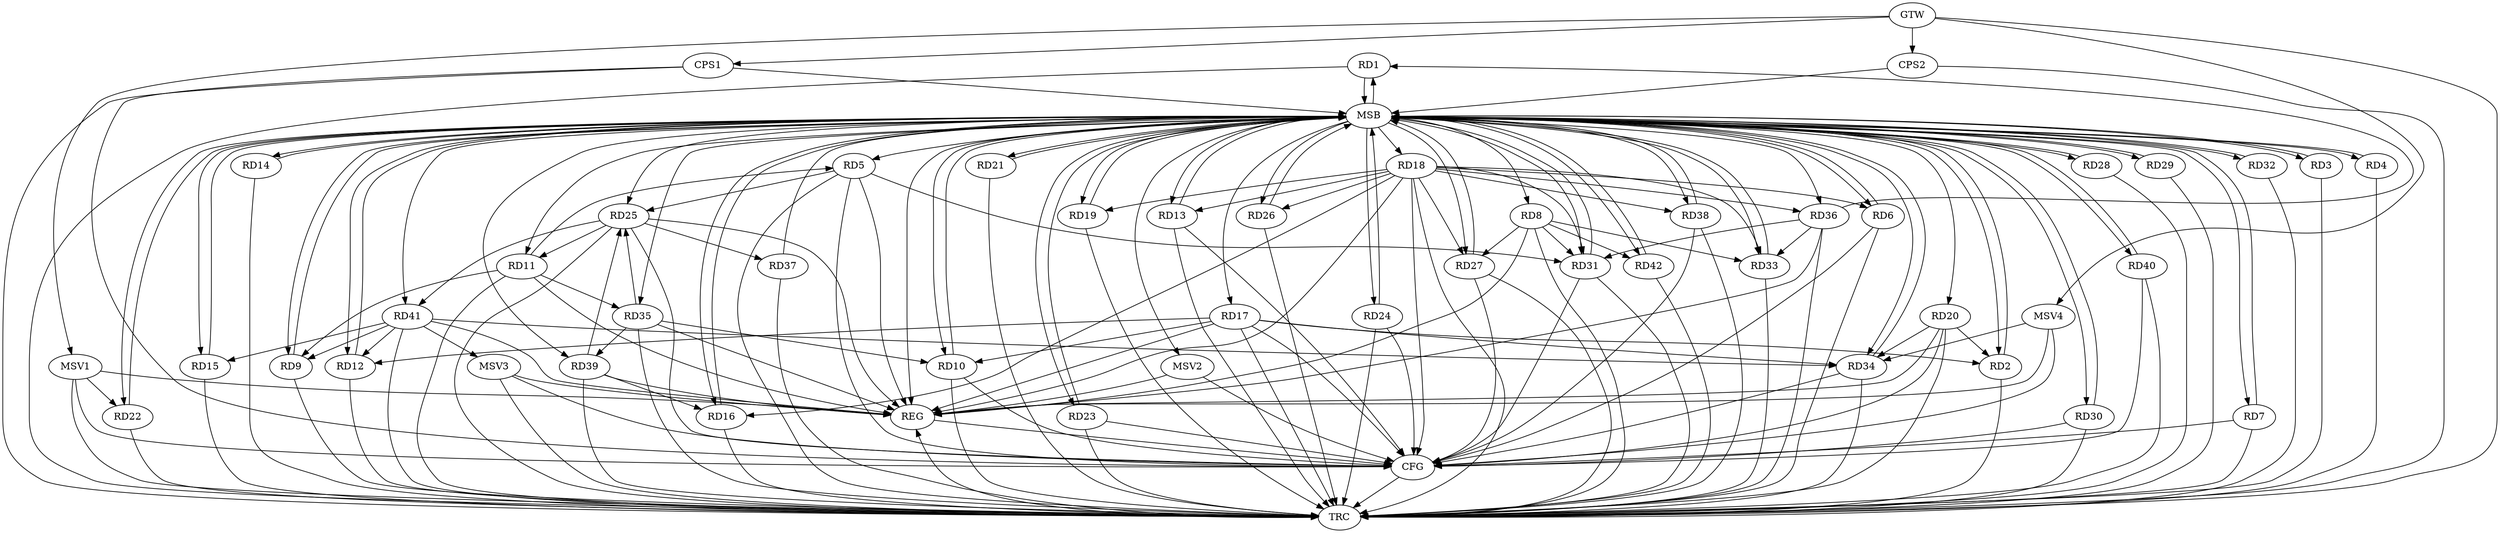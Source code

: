strict digraph G {
  RD1 [ label="RD1" ];
  RD2 [ label="RD2" ];
  RD3 [ label="RD3" ];
  RD4 [ label="RD4" ];
  RD5 [ label="RD5" ];
  RD6 [ label="RD6" ];
  RD7 [ label="RD7" ];
  RD8 [ label="RD8" ];
  RD9 [ label="RD9" ];
  RD10 [ label="RD10" ];
  RD11 [ label="RD11" ];
  RD12 [ label="RD12" ];
  RD13 [ label="RD13" ];
  RD14 [ label="RD14" ];
  RD15 [ label="RD15" ];
  RD16 [ label="RD16" ];
  RD17 [ label="RD17" ];
  RD18 [ label="RD18" ];
  RD19 [ label="RD19" ];
  RD20 [ label="RD20" ];
  RD21 [ label="RD21" ];
  RD22 [ label="RD22" ];
  RD23 [ label="RD23" ];
  RD24 [ label="RD24" ];
  RD25 [ label="RD25" ];
  RD26 [ label="RD26" ];
  RD27 [ label="RD27" ];
  RD28 [ label="RD28" ];
  RD29 [ label="RD29" ];
  RD30 [ label="RD30" ];
  RD31 [ label="RD31" ];
  RD32 [ label="RD32" ];
  RD33 [ label="RD33" ];
  RD34 [ label="RD34" ];
  RD35 [ label="RD35" ];
  RD36 [ label="RD36" ];
  RD37 [ label="RD37" ];
  RD38 [ label="RD38" ];
  RD39 [ label="RD39" ];
  RD40 [ label="RD40" ];
  RD41 [ label="RD41" ];
  RD42 [ label="RD42" ];
  CPS1 [ label="CPS1" ];
  CPS2 [ label="CPS2" ];
  GTW [ label="GTW" ];
  REG [ label="REG" ];
  MSB [ label="MSB" ];
  CFG [ label="CFG" ];
  TRC [ label="TRC" ];
  MSV1 [ label="MSV1" ];
  MSV2 [ label="MSV2" ];
  MSV3 [ label="MSV3" ];
  MSV4 [ label="MSV4" ];
  RD36 -> RD1;
  RD17 -> RD2;
  RD20 -> RD2;
  RD11 -> RD5;
  RD5 -> RD25;
  RD5 -> RD31;
  RD8 -> RD27;
  RD8 -> RD31;
  RD8 -> RD33;
  RD8 -> RD42;
  RD11 -> RD9;
  RD41 -> RD9;
  RD17 -> RD10;
  RD35 -> RD10;
  RD25 -> RD11;
  RD11 -> RD35;
  RD17 -> RD12;
  RD41 -> RD12;
  RD18 -> RD13;
  RD41 -> RD15;
  RD18 -> RD16;
  RD39 -> RD16;
  RD17 -> RD34;
  RD18 -> RD26;
  RD18 -> RD27;
  RD18 -> RD31;
  RD18 -> RD33;
  RD20 -> RD34;
  RD35 -> RD25;
  RD25 -> RD37;
  RD39 -> RD25;
  RD25 -> RD41;
  RD36 -> RD31;
  RD36 -> RD33;
  RD41 -> RD34;
  RD35 -> RD39;
  GTW -> CPS1;
  GTW -> CPS2;
  RD5 -> REG;
  RD8 -> REG;
  RD11 -> REG;
  RD17 -> REG;
  RD18 -> REG;
  RD20 -> REG;
  RD25 -> REG;
  RD35 -> REG;
  RD36 -> REG;
  RD39 -> REG;
  RD41 -> REG;
  RD1 -> MSB;
  MSB -> RD3;
  MSB -> RD7;
  MSB -> RD15;
  MSB -> RD40;
  MSB -> RD42;
  MSB -> REG;
  RD2 -> MSB;
  MSB -> RD9;
  MSB -> RD19;
  MSB -> RD27;
  MSB -> RD33;
  MSB -> RD34;
  RD3 -> MSB;
  MSB -> RD4;
  MSB -> RD26;
  MSB -> RD29;
  MSB -> RD35;
  RD4 -> MSB;
  MSB -> RD14;
  MSB -> RD18;
  MSB -> RD20;
  MSB -> RD41;
  RD6 -> MSB;
  MSB -> RD1;
  MSB -> RD22;
  RD7 -> MSB;
  MSB -> RD6;
  MSB -> RD39;
  RD9 -> MSB;
  MSB -> RD28;
  MSB -> RD31;
  RD10 -> MSB;
  MSB -> RD12;
  MSB -> RD24;
  RD12 -> MSB;
  MSB -> RD10;
  MSB -> RD16;
  MSB -> RD21;
  MSB -> RD30;
  RD13 -> MSB;
  RD14 -> MSB;
  MSB -> RD32;
  RD15 -> MSB;
  RD16 -> MSB;
  MSB -> RD11;
  MSB -> RD13;
  RD19 -> MSB;
  RD21 -> MSB;
  RD22 -> MSB;
  MSB -> RD2;
  MSB -> RD23;
  RD23 -> MSB;
  RD24 -> MSB;
  RD26 -> MSB;
  RD27 -> MSB;
  MSB -> RD17;
  RD28 -> MSB;
  MSB -> RD5;
  RD29 -> MSB;
  RD30 -> MSB;
  RD31 -> MSB;
  RD32 -> MSB;
  RD33 -> MSB;
  MSB -> RD38;
  RD34 -> MSB;
  RD37 -> MSB;
  MSB -> RD8;
  RD38 -> MSB;
  RD40 -> MSB;
  RD42 -> MSB;
  MSB -> RD25;
  CPS1 -> MSB;
  MSB -> RD36;
  CPS2 -> MSB;
  RD10 -> CFG;
  RD13 -> CFG;
  RD30 -> CFG;
  RD7 -> CFG;
  RD17 -> CFG;
  RD40 -> CFG;
  RD5 -> CFG;
  RD31 -> CFG;
  RD25 -> CFG;
  RD20 -> CFG;
  RD6 -> CFG;
  RD24 -> CFG;
  RD18 -> CFG;
  RD38 -> CFG;
  RD27 -> CFG;
  CPS1 -> CFG;
  RD23 -> CFG;
  RD34 -> CFG;
  REG -> CFG;
  RD1 -> TRC;
  RD2 -> TRC;
  RD3 -> TRC;
  RD4 -> TRC;
  RD5 -> TRC;
  RD6 -> TRC;
  RD7 -> TRC;
  RD8 -> TRC;
  RD9 -> TRC;
  RD10 -> TRC;
  RD11 -> TRC;
  RD12 -> TRC;
  RD13 -> TRC;
  RD14 -> TRC;
  RD15 -> TRC;
  RD16 -> TRC;
  RD17 -> TRC;
  RD18 -> TRC;
  RD19 -> TRC;
  RD20 -> TRC;
  RD21 -> TRC;
  RD22 -> TRC;
  RD23 -> TRC;
  RD24 -> TRC;
  RD25 -> TRC;
  RD26 -> TRC;
  RD27 -> TRC;
  RD28 -> TRC;
  RD29 -> TRC;
  RD30 -> TRC;
  RD31 -> TRC;
  RD32 -> TRC;
  RD33 -> TRC;
  RD34 -> TRC;
  RD35 -> TRC;
  RD36 -> TRC;
  RD37 -> TRC;
  RD38 -> TRC;
  RD39 -> TRC;
  RD40 -> TRC;
  RD41 -> TRC;
  RD42 -> TRC;
  CPS1 -> TRC;
  CPS2 -> TRC;
  GTW -> TRC;
  CFG -> TRC;
  TRC -> REG;
  RD18 -> RD19;
  RD18 -> RD38;
  RD18 -> RD6;
  RD18 -> RD36;
  MSV1 -> RD22;
  GTW -> MSV1;
  MSV1 -> REG;
  MSV1 -> TRC;
  MSV1 -> CFG;
  MSB -> MSV2;
  MSV2 -> REG;
  MSV2 -> CFG;
  RD41 -> MSV3;
  MSV3 -> REG;
  MSV3 -> TRC;
  MSV3 -> CFG;
  MSV4 -> RD34;
  GTW -> MSV4;
  MSV4 -> REG;
  MSV4 -> CFG;
}
